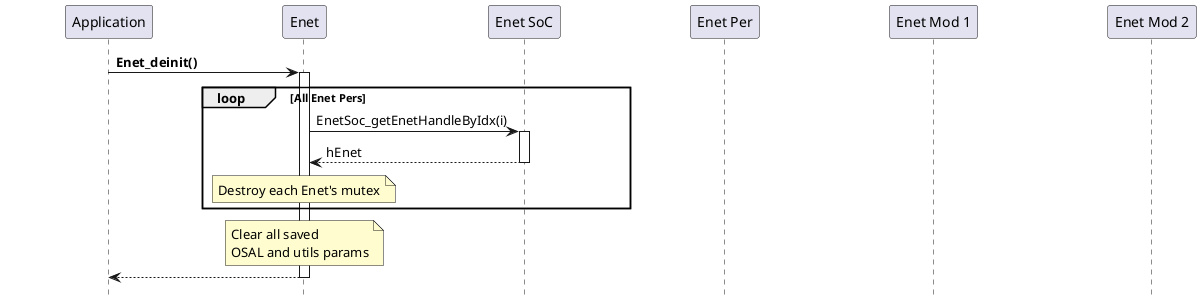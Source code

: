 @startuml
'Enet deinit sequence

skinparam sequenceParticipantPadding  60

skinparam note {
    BackgroundColor #FFFDD0
}

hide footbox

participant App  as "Application" order 1
participant Enet as "Enet"        order 2
participant Soc  as "Enet SoC"    order 3
participant Per  as "Enet Per"    order 4
participant Mod1 as "Enet Mod 1"  order 5
participant Mod2 as "Enet Mod 2"  order 6

App   -> Enet           : <b>Enet_deinit()</b>
activate Enet

loop All Enet Pers
Enet  -> Soc            : EnetSoc_getEnetHandleByIdx(i)
activate Soc
Soc  --> Enet           : hEnet
deactivate Soc
note over Enet          : Destroy each Enet's mutex
end

note over Enet          : Clear all saved\nOSAL and utils params
Enet --> App
deactivate Enet

@enduml
